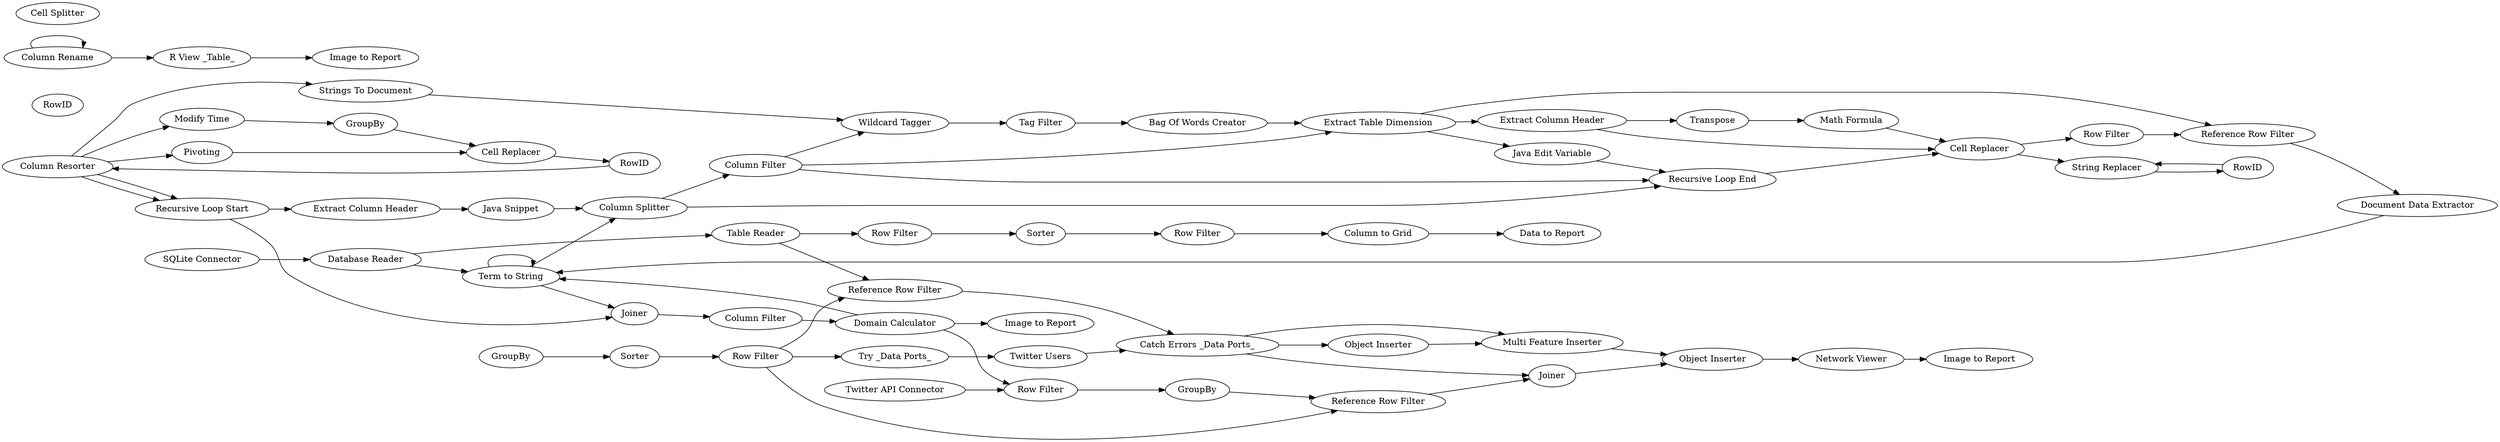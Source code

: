 digraph {
	1 [label="Twitter API Connector"]
	24 [label=Pivoting]
	38 [label=RowID]
	44 [label="Column Resorter"]
	47 [label="Cell Replacer"]
	48 [label=GroupBy]
	50 [label="String to Date_Time"]
	51 [label="Extract Date_Time Fields"]
	52 [label="Modify Time"]
	88 [label="SQLite Connector"]
	5 [label="Strings To Document"]
	7 [label="Tag Cloud"]
	21 [label=Joiner]
	51 [label=RowID]
	108 [label="Column Filter"]
	10 [label="Table Creator"]
	13 [label=TF]
	14 [label=GroupBy]
	17 [label=Sorter]
	18 [label="Row Filter"]
	19 [label="Reference Row Filter"]
	50 [label="Term to String"]
	53 [label="Wildcard Tagger"]
	54 [label="Tag Filter"]
	55 [label="Bag Of Words Creator"]
	56 [label="Document Data Extractor"]
	111 [label="Domain Calculator"]
	112 [label="Strings To Document"]
	145 [label="R View _Table_"]
	162 [label="Network Viewer"]
	3 [label="Extract Column Header"]
	5 [label="Recursive Loop Start"]
	6 [label="Java Snippet"]
	7 [label="Column Splitter"]
	10 [label="Column Filter"]
	11 [label="Recursive Loop End"]
	12 [label="Java Edit Variable"]
	13 [label="Extract Table Dimension"]
	14 [label="Extract Column Header"]
	15 [label=Transpose]
	16 [label="Math Formula"]
	17 [label="Cell Replacer"]
	42 [label="String Replacer"]
	43 [label=RowID]
	45 [label="Column Rename"]
	46 [label="Cell Splitter"]
	177 [label="Image to Report"]
	178 [label="Image to Report"]
	191 [label="Data to Report"]
	173 [label=GroupBy]
	174 [label="Row Filter"]
	175 [label="Row Filter"]
	176 [label=Sorter]
	195 [label="Column to Grid"]
	197 [label="Image to Report"]
	199 [label="Database Reader"]
	82 [label="Twitter Users"]
	146 [label=GroupBy]
	153 [label="Object Inserter"]
	158 [label=GroupBy]
	159 [label=Sorter]
	160 [label="Row Filter"]
	161 [label="Reference Row Filter"]
	165 [label="Row Filter"]
	167 [label=Joiner]
	169 [label="Multi Feature Inserter"]
	200 [label="Object Inserter"]
	202 [label="Try _Data Ports_"]
	203 [label="Catch Errors _Data Ports_"]
	172 [label="Reference Row Filter"]
	173 [label="Table Reader"]
	24 -> 47
	38 -> 44
	47 -> 38
	48 -> 47
	50 -> 50
	44 -> 52
	44 -> 24
	52 -> 48
	10 -> 53
	13 -> 14
	13 -> 19
	14 -> 17
	17 -> 18
	18 -> 19
	19 -> 56
	53 -> 54
	54 -> 55
	55 -> 13
	56 -> 50
	5 -> 21
	21 -> 108
	44 -> 112
	44 -> 5
	108 -> 111
	50 -> 7
	50 -> 21
	112 -> 53
	42 -> 43
	43 -> 42
	45 -> 45
	3 -> 6
	5 -> 3
	6 -> 7
	7 -> 11
	7 -> 10
	10 -> 11
	10 -> 13
	11 -> 17
	12 -> 11
	13 -> 12
	14 -> 15
	15 -> 16
	16 -> 17
	17 -> 42
	173 -> 175
	174 -> 195
	175 -> 176
	176 -> 174
	173 -> 172
	82 -> 203
	146 -> 161
	158 -> 159
	159 -> 160
	160 -> 161
	160 -> 202
	160 -> 172
	161 -> 167
	165 -> 146
	167 -> 153
	169 -> 153
	200 -> 169
	202 -> 82
	203 -> 169
	203 -> 200
	203 -> 167
	172 -> 203
	1 -> 165
	44 -> 5
	88 -> 199
	111 -> 165
	111 -> 197
	111 -> 50
	145 -> 177
	162 -> 178
	45 -> 145
	195 -> 191
	199 -> 173
	199 -> 50
	153 -> 162
	rankdir=LR
}
